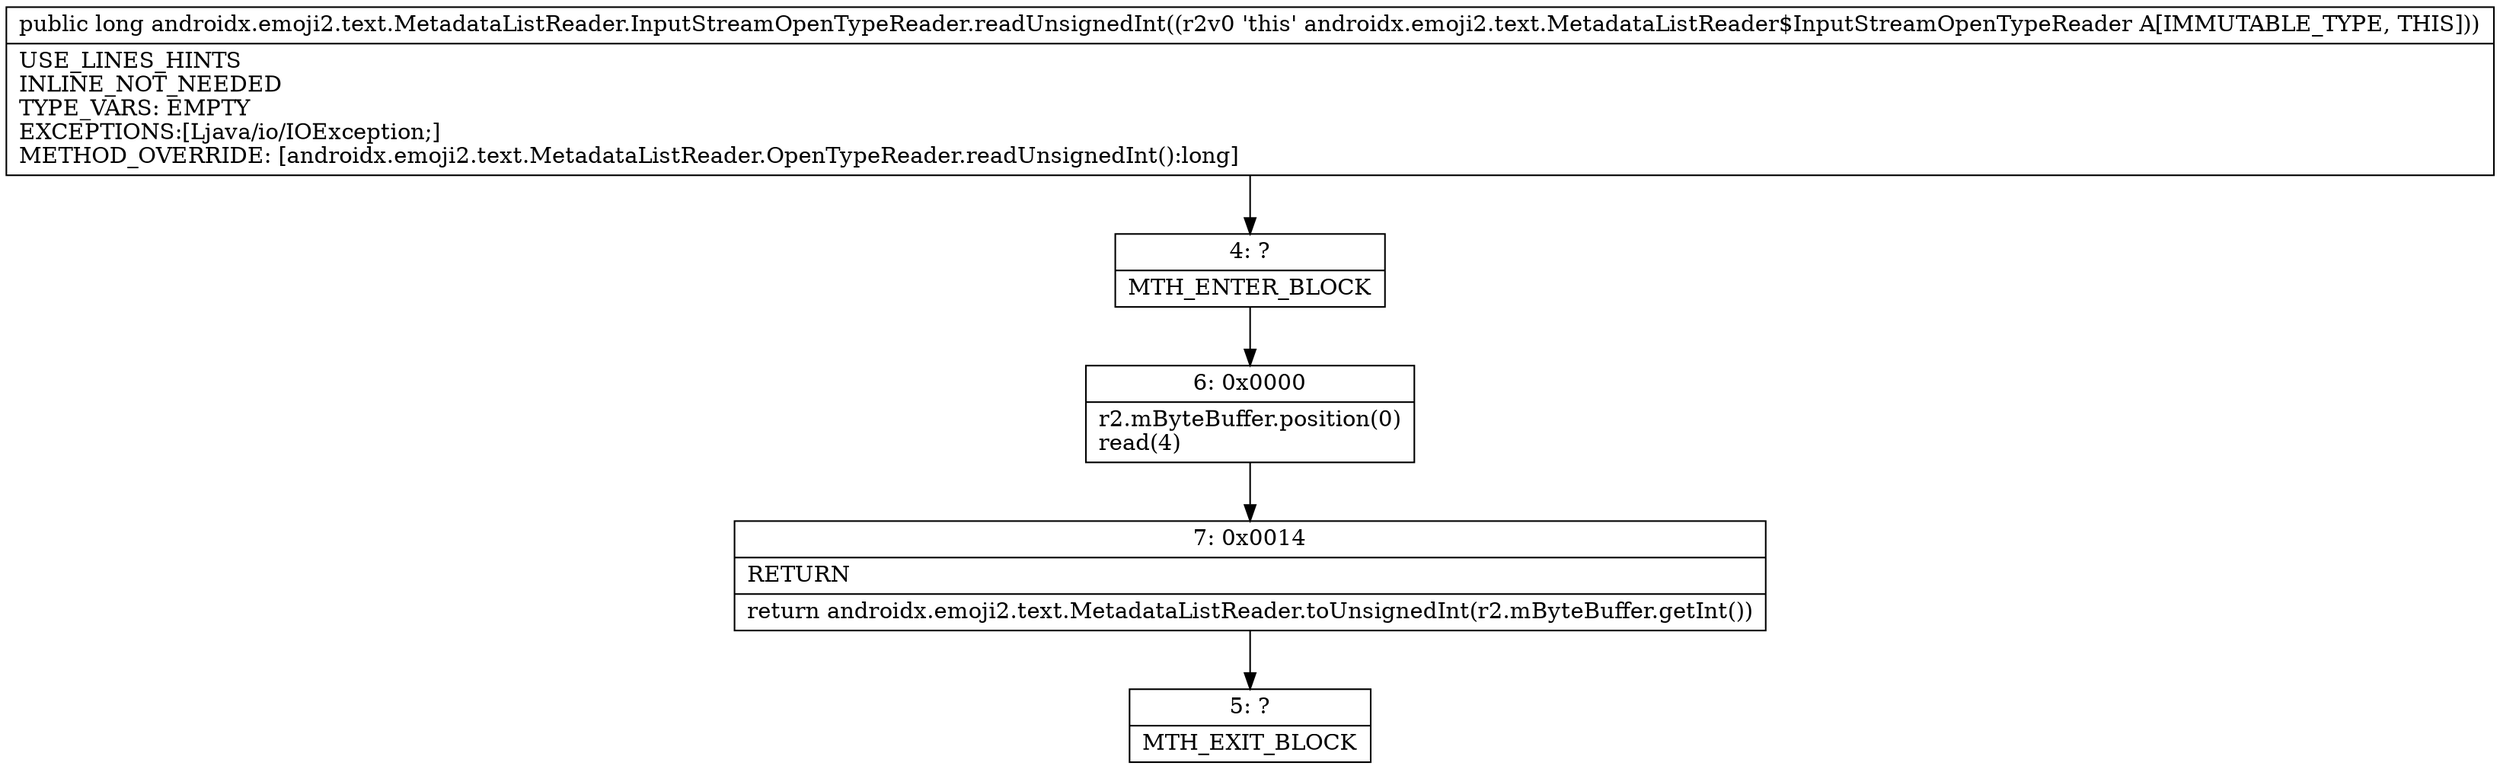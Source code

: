 digraph "CFG forandroidx.emoji2.text.MetadataListReader.InputStreamOpenTypeReader.readUnsignedInt()J" {
Node_4 [shape=record,label="{4\:\ ?|MTH_ENTER_BLOCK\l}"];
Node_6 [shape=record,label="{6\:\ 0x0000|r2.mByteBuffer.position(0)\lread(4)\l}"];
Node_7 [shape=record,label="{7\:\ 0x0014|RETURN\l|return androidx.emoji2.text.MetadataListReader.toUnsignedInt(r2.mByteBuffer.getInt())\l}"];
Node_5 [shape=record,label="{5\:\ ?|MTH_EXIT_BLOCK\l}"];
MethodNode[shape=record,label="{public long androidx.emoji2.text.MetadataListReader.InputStreamOpenTypeReader.readUnsignedInt((r2v0 'this' androidx.emoji2.text.MetadataListReader$InputStreamOpenTypeReader A[IMMUTABLE_TYPE, THIS]))  | USE_LINES_HINTS\lINLINE_NOT_NEEDED\lTYPE_VARS: EMPTY\lEXCEPTIONS:[Ljava\/io\/IOException;]\lMETHOD_OVERRIDE: [androidx.emoji2.text.MetadataListReader.OpenTypeReader.readUnsignedInt():long]\l}"];
MethodNode -> Node_4;Node_4 -> Node_6;
Node_6 -> Node_7;
Node_7 -> Node_5;
}

